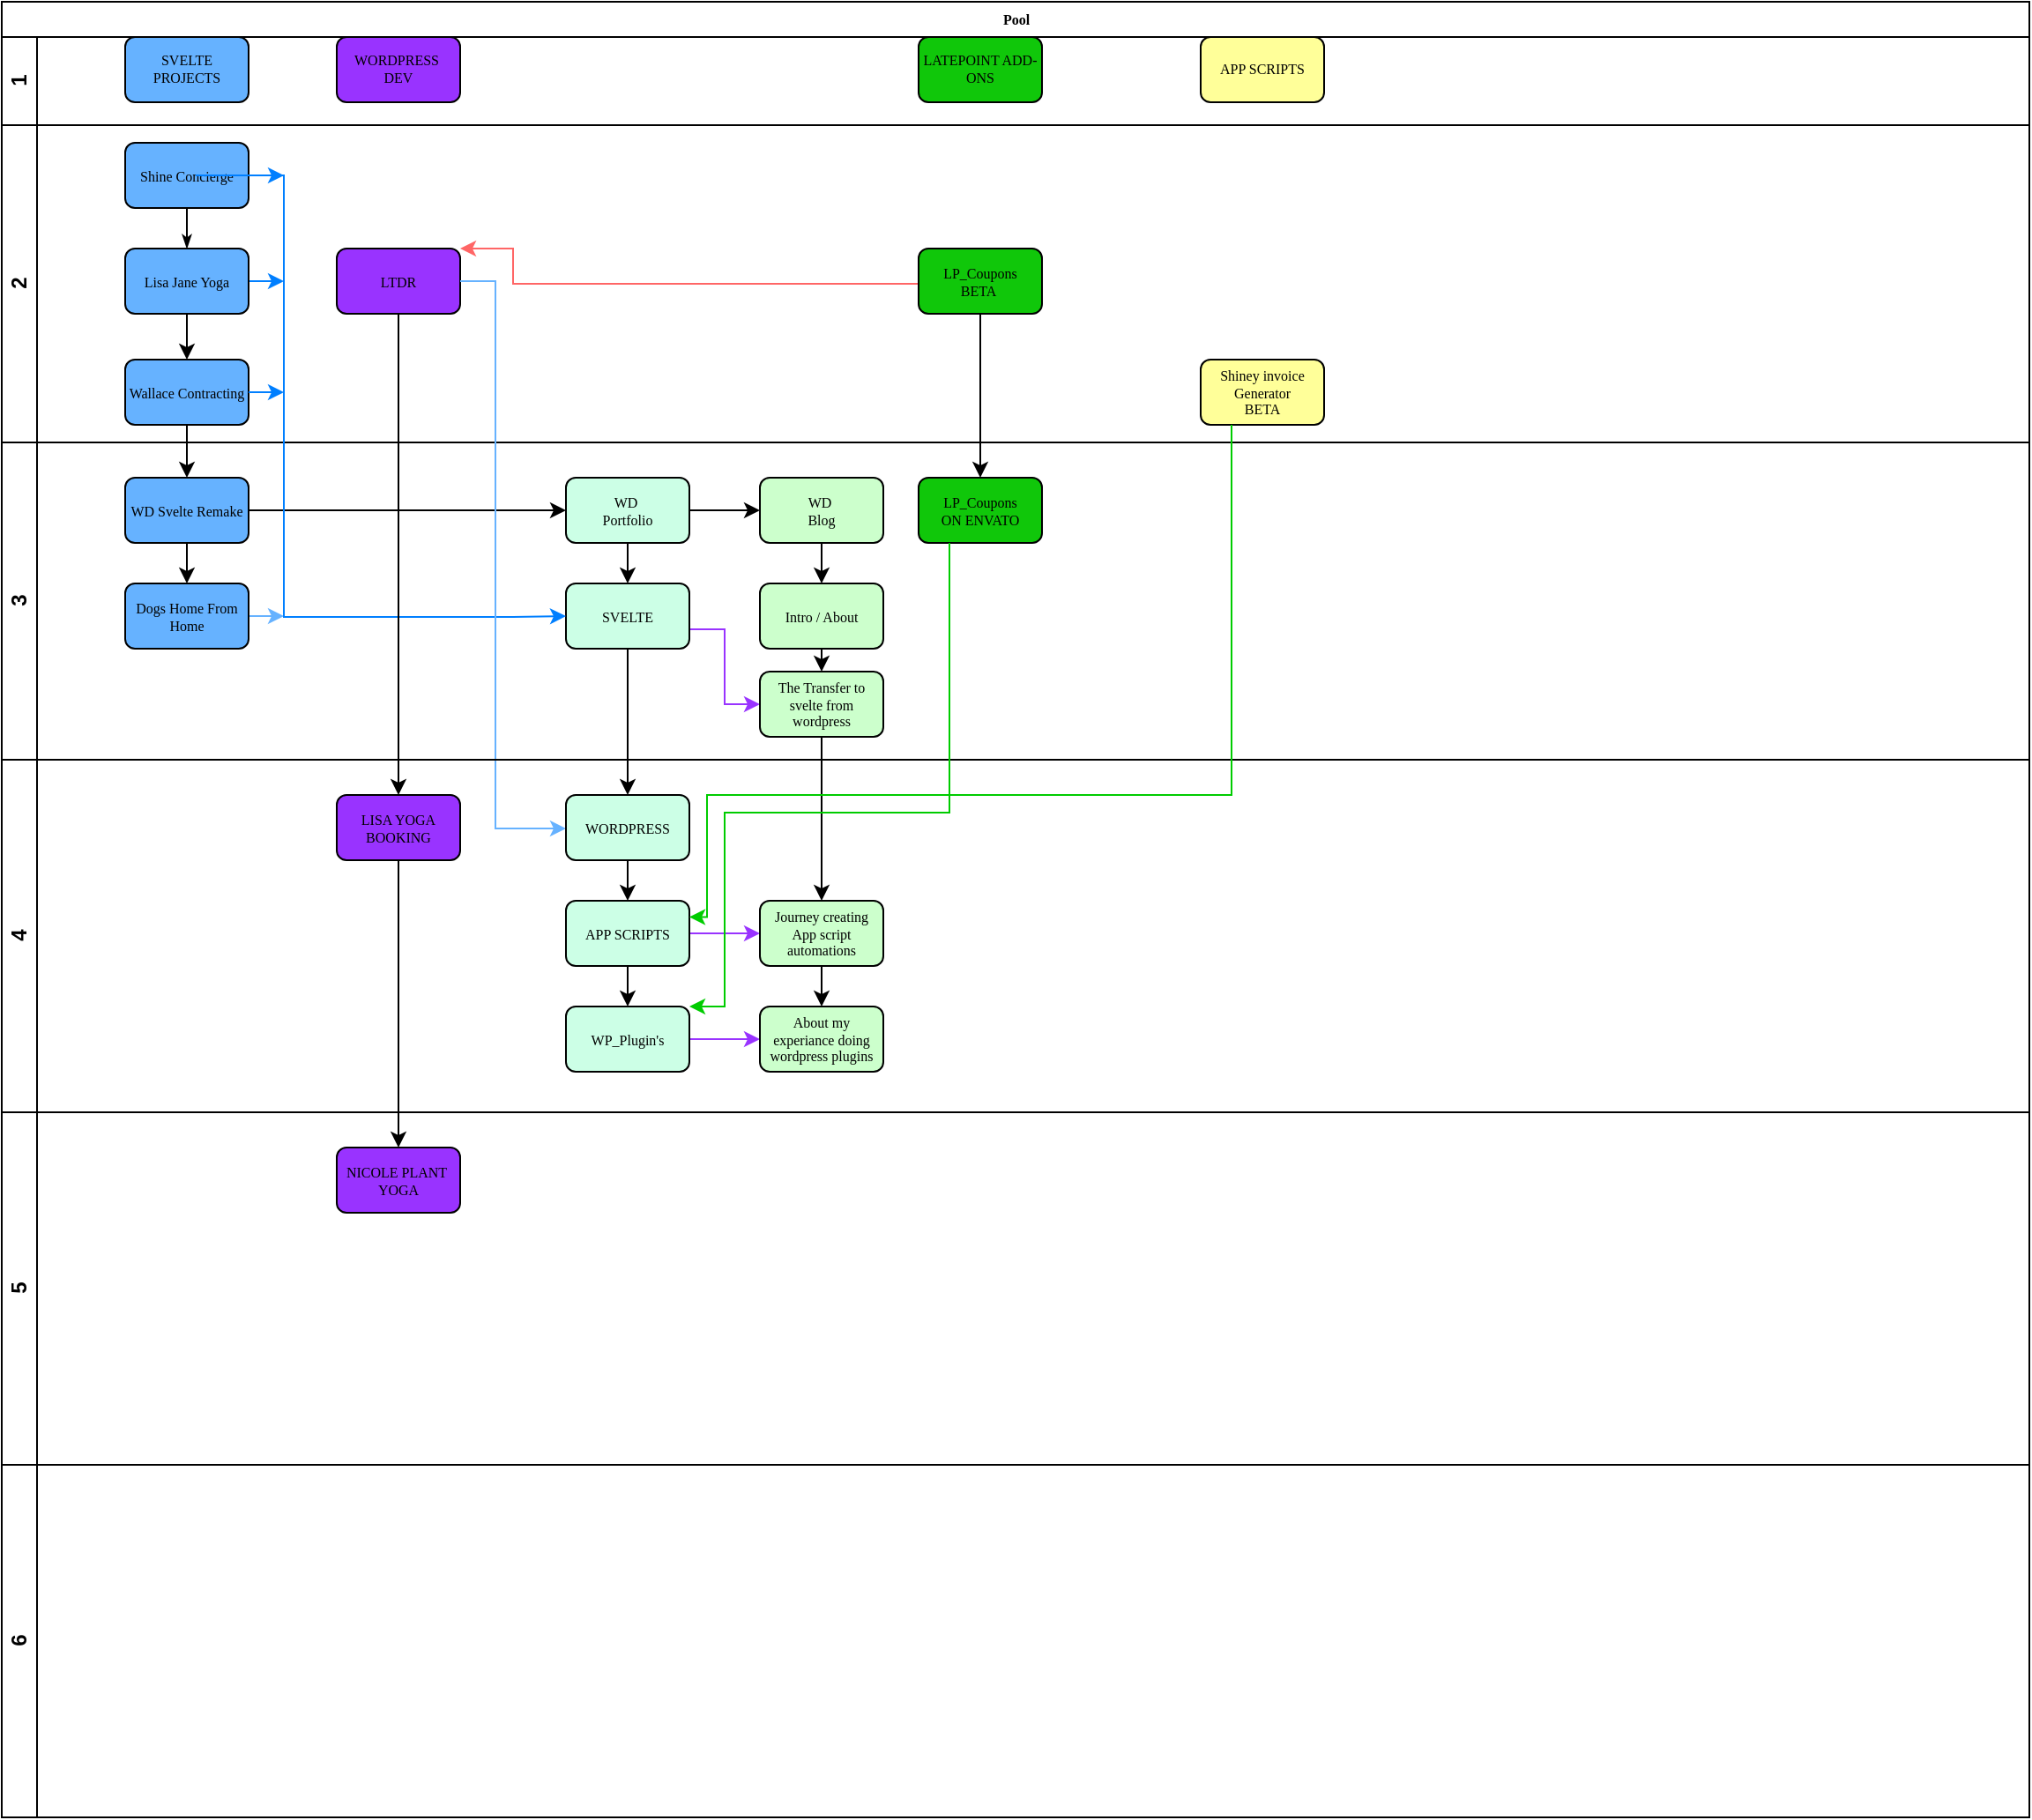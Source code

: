 <mxfile version="24.7.8">
  <diagram name="Page-1" id="c7488fd3-1785-93aa-aadb-54a6760d102a">
    <mxGraphModel dx="956" dy="551" grid="1" gridSize="10" guides="1" tooltips="1" connect="1" arrows="1" fold="1" page="1" pageScale="1" pageWidth="1100" pageHeight="850" background="none" math="0" shadow="0">
      <root>
        <mxCell id="0" />
        <mxCell id="1" parent="0" />
        <mxCell id="2b4e8129b02d487f-1" value="Pool" style="swimlane;html=1;childLayout=stackLayout;horizontal=1;startSize=20;horizontalStack=0;rounded=0;shadow=0;labelBackgroundColor=none;strokeWidth=1;fontFamily=Verdana;fontSize=8;align=center;" parent="1" vertex="1">
          <mxGeometry x="140" y="110" width="1150" height="1030" as="geometry">
            <mxRectangle x="170" y="80" width="60" height="20" as="alternateBounds" />
          </mxGeometry>
        </mxCell>
        <mxCell id="2b4e8129b02d487f-2" value="1" style="swimlane;html=1;startSize=20;horizontal=0;" parent="2b4e8129b02d487f-1" vertex="1">
          <mxGeometry y="20" width="1150" height="50" as="geometry">
            <mxRectangle y="20" width="880" height="30" as="alternateBounds" />
          </mxGeometry>
        </mxCell>
        <mxCell id="45J83I2L-TXOmdsXCZDt-8" value="SVELTE PROJECTS" style="rounded=1;whiteSpace=wrap;html=1;shadow=0;labelBackgroundColor=none;strokeWidth=1;fontFamily=Verdana;fontSize=8;align=center;fillColor=#66B2FF;" vertex="1" parent="2b4e8129b02d487f-2">
          <mxGeometry x="70" y="-2.842e-14" width="70" height="37" as="geometry" />
        </mxCell>
        <mxCell id="45J83I2L-TXOmdsXCZDt-49" value="WORDPRESS&amp;nbsp;&lt;br&gt;DEV" style="rounded=1;whiteSpace=wrap;html=1;shadow=0;labelBackgroundColor=none;strokeWidth=1;fontFamily=Verdana;fontSize=8;align=center;fillColor=#9933FF;" vertex="1" parent="2b4e8129b02d487f-2">
          <mxGeometry x="190" y="-5.684e-14" width="70" height="37" as="geometry" />
        </mxCell>
        <mxCell id="45J83I2L-TXOmdsXCZDt-10" value="LATEPOINT ADD-ONS" style="rounded=1;whiteSpace=wrap;html=1;shadow=0;labelBackgroundColor=none;strokeWidth=1;fontFamily=Verdana;fontSize=8;align=center;fillColor=#10C70A;" vertex="1" parent="2b4e8129b02d487f-2">
          <mxGeometry x="520" y="-2.842e-14" width="70" height="37" as="geometry" />
        </mxCell>
        <mxCell id="45J83I2L-TXOmdsXCZDt-12" value="APP SCRIPTS" style="rounded=1;whiteSpace=wrap;html=1;shadow=0;labelBackgroundColor=none;strokeWidth=1;fontFamily=Verdana;fontSize=8;align=center;fillColor=#FFFF99;" vertex="1" parent="2b4e8129b02d487f-2">
          <mxGeometry x="680" y="-2.842e-14" width="70" height="37" as="geometry" />
        </mxCell>
        <mxCell id="2b4e8129b02d487f-3" value="2" style="swimlane;html=1;startSize=20;horizontal=0;" parent="2b4e8129b02d487f-1" vertex="1">
          <mxGeometry y="70" width="1150" height="180" as="geometry">
            <mxRectangle y="70" width="880" height="30" as="alternateBounds" />
          </mxGeometry>
        </mxCell>
        <mxCell id="45J83I2L-TXOmdsXCZDt-47" style="edgeStyle=orthogonalEdgeStyle;rounded=0;orthogonalLoop=1;jettySize=auto;html=1;exitX=1;exitY=0.5;exitDx=0;exitDy=0;strokeColor=#007FFF;" edge="1" parent="2b4e8129b02d487f-3" source="2b4e8129b02d487f-6">
          <mxGeometry relative="1" as="geometry">
            <mxPoint x="160" y="28.6" as="targetPoint" />
          </mxGeometry>
        </mxCell>
        <mxCell id="2b4e8129b02d487f-6" value="Shine Concierge" style="rounded=1;whiteSpace=wrap;html=1;shadow=0;labelBackgroundColor=none;strokeWidth=1;fontFamily=Verdana;fontSize=8;align=center;fillColor=#66B2FF;" parent="2b4e8129b02d487f-3" vertex="1">
          <mxGeometry x="70" y="10.0" width="70" height="37" as="geometry" />
        </mxCell>
        <mxCell id="45J83I2L-TXOmdsXCZDt-42" style="edgeStyle=orthogonalEdgeStyle;rounded=0;orthogonalLoop=1;jettySize=auto;html=1;exitX=1;exitY=0.5;exitDx=0;exitDy=0;strokeColor=#007FFF;" edge="1" parent="2b4e8129b02d487f-3" source="2b4e8129b02d487f-12">
          <mxGeometry relative="1" as="geometry">
            <mxPoint x="160" y="88.6" as="targetPoint" />
          </mxGeometry>
        </mxCell>
        <mxCell id="2b4e8129b02d487f-12" value="Lisa Jane Yoga" style="rounded=1;whiteSpace=wrap;html=1;shadow=0;labelBackgroundColor=none;strokeWidth=1;fontFamily=Verdana;fontSize=8;align=center;fillColor=#66B2FF;" parent="2b4e8129b02d487f-3" vertex="1">
          <mxGeometry x="70" y="70.0" width="70" height="37" as="geometry" />
        </mxCell>
        <mxCell id="2b4e8129b02d487f-24" style="edgeStyle=orthogonalEdgeStyle;rounded=0;html=1;labelBackgroundColor=none;startArrow=none;startFill=0;startSize=5;endArrow=classicThin;endFill=1;endSize=5;jettySize=auto;orthogonalLoop=1;strokeWidth=1;fontFamily=Verdana;fontSize=8" parent="2b4e8129b02d487f-3" source="2b4e8129b02d487f-6" target="2b4e8129b02d487f-12" edge="1">
          <mxGeometry relative="1" as="geometry" />
        </mxCell>
        <mxCell id="45J83I2L-TXOmdsXCZDt-56" style="edgeStyle=orthogonalEdgeStyle;rounded=0;orthogonalLoop=1;jettySize=auto;html=1;exitX=0;exitY=0.5;exitDx=0;exitDy=0;strokeColor=#FF6666;entryX=1;entryY=0;entryDx=0;entryDy=0;" edge="1" parent="2b4e8129b02d487f-3" source="45J83I2L-TXOmdsXCZDt-9" target="45J83I2L-TXOmdsXCZDt-48">
          <mxGeometry relative="1" as="geometry">
            <mxPoint x="290" y="70" as="targetPoint" />
            <Array as="points">
              <mxPoint x="520" y="90" />
              <mxPoint x="290" y="90" />
              <mxPoint x="290" y="70" />
            </Array>
          </mxGeometry>
        </mxCell>
        <mxCell id="45J83I2L-TXOmdsXCZDt-9" value="LP_Coupons&lt;br&gt;BETA&amp;nbsp;" style="rounded=1;whiteSpace=wrap;html=1;shadow=0;labelBackgroundColor=none;strokeWidth=1;fontFamily=Verdana;fontSize=8;align=center;fillColor=#10C70A;" vertex="1" parent="2b4e8129b02d487f-3">
          <mxGeometry x="520" y="70.0" width="70" height="37" as="geometry" />
        </mxCell>
        <mxCell id="45J83I2L-TXOmdsXCZDt-11" value="Shiney invoice Generator&lt;br&gt;BETA" style="rounded=1;whiteSpace=wrap;html=1;shadow=0;labelBackgroundColor=none;strokeWidth=1;fontFamily=Verdana;fontSize=8;align=center;fillColor=#FFFF99;" vertex="1" parent="2b4e8129b02d487f-3">
          <mxGeometry x="680" y="133" width="70" height="37" as="geometry" />
        </mxCell>
        <mxCell id="45J83I2L-TXOmdsXCZDt-13" value="Wallace Contracting" style="rounded=1;whiteSpace=wrap;html=1;shadow=0;labelBackgroundColor=none;strokeWidth=1;fontFamily=Verdana;fontSize=8;align=center;fillColor=#66B2FF;" vertex="1" parent="2b4e8129b02d487f-3">
          <mxGeometry x="70" y="133.0" width="70" height="37" as="geometry" />
        </mxCell>
        <mxCell id="45J83I2L-TXOmdsXCZDt-14" value="" style="endArrow=classic;html=1;rounded=0;exitX=0.5;exitY=1;exitDx=0;exitDy=0;entryX=0.5;entryY=0;entryDx=0;entryDy=0;" edge="1" parent="2b4e8129b02d487f-3" source="2b4e8129b02d487f-12" target="45J83I2L-TXOmdsXCZDt-13">
          <mxGeometry width="50" height="50" relative="1" as="geometry">
            <mxPoint x="350" y="210" as="sourcePoint" />
            <mxPoint x="400" y="160" as="targetPoint" />
          </mxGeometry>
        </mxCell>
        <mxCell id="45J83I2L-TXOmdsXCZDt-48" value="LTDR" style="rounded=1;whiteSpace=wrap;html=1;shadow=0;labelBackgroundColor=none;strokeWidth=1;fontFamily=Verdana;fontSize=8;align=center;fillColor=#9933FF;" vertex="1" parent="2b4e8129b02d487f-3">
          <mxGeometry x="190" y="70" width="70" height="37" as="geometry" />
        </mxCell>
        <mxCell id="45J83I2L-TXOmdsXCZDt-28" value="" style="edgeStyle=orthogonalEdgeStyle;rounded=0;orthogonalLoop=1;jettySize=auto;html=1;" edge="1" parent="2b4e8129b02d487f-1" source="45J83I2L-TXOmdsXCZDt-9" target="45J83I2L-TXOmdsXCZDt-27">
          <mxGeometry relative="1" as="geometry" />
        </mxCell>
        <mxCell id="45J83I2L-TXOmdsXCZDt-19" value="" style="edgeStyle=orthogonalEdgeStyle;rounded=0;orthogonalLoop=1;jettySize=auto;html=1;entryX=0.5;entryY=0;entryDx=0;entryDy=0;" edge="1" parent="2b4e8129b02d487f-1" source="45J83I2L-TXOmdsXCZDt-13" target="45J83I2L-TXOmdsXCZDt-20">
          <mxGeometry relative="1" as="geometry">
            <mxPoint x="180" y="323" as="targetPoint" />
          </mxGeometry>
        </mxCell>
        <mxCell id="2b4e8129b02d487f-4" value="3" style="swimlane;html=1;startSize=20;horizontal=0;" parent="2b4e8129b02d487f-1" vertex="1">
          <mxGeometry y="250" width="1150" height="180" as="geometry" />
        </mxCell>
        <mxCell id="45J83I2L-TXOmdsXCZDt-43" style="edgeStyle=orthogonalEdgeStyle;rounded=0;orthogonalLoop=1;jettySize=auto;html=1;exitX=1;exitY=0.5;exitDx=0;exitDy=0;strokeColor=#007FFF;" edge="1" parent="2b4e8129b02d487f-4" source="45J83I2L-TXOmdsXCZDt-13">
          <mxGeometry relative="1" as="geometry">
            <mxPoint x="160" y="-28" as="targetPoint" />
          </mxGeometry>
        </mxCell>
        <mxCell id="45J83I2L-TXOmdsXCZDt-24" value="" style="edgeStyle=orthogonalEdgeStyle;rounded=0;orthogonalLoop=1;jettySize=auto;html=1;" edge="1" parent="2b4e8129b02d487f-4" source="45J83I2L-TXOmdsXCZDt-20" target="45J83I2L-TXOmdsXCZDt-23">
          <mxGeometry relative="1" as="geometry" />
        </mxCell>
        <mxCell id="45J83I2L-TXOmdsXCZDt-39" value="" style="edgeStyle=orthogonalEdgeStyle;rounded=0;orthogonalLoop=1;jettySize=auto;html=1;" edge="1" parent="2b4e8129b02d487f-4" source="45J83I2L-TXOmdsXCZDt-20" target="45J83I2L-TXOmdsXCZDt-38">
          <mxGeometry relative="1" as="geometry" />
        </mxCell>
        <mxCell id="45J83I2L-TXOmdsXCZDt-20" value="WD Svelte Remake" style="rounded=1;whiteSpace=wrap;html=1;shadow=0;labelBackgroundColor=none;strokeWidth=1;fontFamily=Verdana;fontSize=8;align=center;fillColor=#66B2FF;" vertex="1" parent="2b4e8129b02d487f-4">
          <mxGeometry x="70" y="20.0" width="70" height="37" as="geometry" />
        </mxCell>
        <mxCell id="45J83I2L-TXOmdsXCZDt-85" style="edgeStyle=orthogonalEdgeStyle;rounded=0;orthogonalLoop=1;jettySize=auto;html=1;exitX=1;exitY=0.5;exitDx=0;exitDy=0;strokeColor=#66B2FF;" edge="1" parent="2b4e8129b02d487f-4" source="45J83I2L-TXOmdsXCZDt-38">
          <mxGeometry relative="1" as="geometry">
            <mxPoint x="160" y="98.333" as="targetPoint" />
          </mxGeometry>
        </mxCell>
        <mxCell id="45J83I2L-TXOmdsXCZDt-38" value="Dogs Home From Home" style="rounded=1;whiteSpace=wrap;html=1;shadow=0;labelBackgroundColor=none;strokeWidth=1;fontFamily=Verdana;fontSize=8;align=center;fillColor=#66B2FF;" vertex="1" parent="2b4e8129b02d487f-4">
          <mxGeometry x="70" y="80" width="70" height="37" as="geometry" />
        </mxCell>
        <mxCell id="45J83I2L-TXOmdsXCZDt-26" value="" style="edgeStyle=orthogonalEdgeStyle;rounded=0;orthogonalLoop=1;jettySize=auto;html=1;" edge="1" parent="2b4e8129b02d487f-4" source="45J83I2L-TXOmdsXCZDt-23" target="45J83I2L-TXOmdsXCZDt-25">
          <mxGeometry relative="1" as="geometry" />
        </mxCell>
        <mxCell id="45J83I2L-TXOmdsXCZDt-30" value="" style="edgeStyle=orthogonalEdgeStyle;rounded=0;orthogonalLoop=1;jettySize=auto;html=1;" edge="1" parent="2b4e8129b02d487f-4" source="45J83I2L-TXOmdsXCZDt-23" target="45J83I2L-TXOmdsXCZDt-29">
          <mxGeometry relative="1" as="geometry" />
        </mxCell>
        <mxCell id="45J83I2L-TXOmdsXCZDt-23" value="WD&amp;nbsp;&lt;br&gt;Portfolio" style="rounded=1;whiteSpace=wrap;html=1;shadow=0;labelBackgroundColor=none;strokeWidth=1;fontFamily=Verdana;fontSize=8;align=center;fillColor=#CCFFE6;" vertex="1" parent="2b4e8129b02d487f-4">
          <mxGeometry x="320" y="20.0" width="70" height="37" as="geometry" />
        </mxCell>
        <mxCell id="45J83I2L-TXOmdsXCZDt-32" value="" style="edgeStyle=orthogonalEdgeStyle;rounded=0;orthogonalLoop=1;jettySize=auto;html=1;" edge="1" parent="2b4e8129b02d487f-4" source="45J83I2L-TXOmdsXCZDt-25" target="45J83I2L-TXOmdsXCZDt-31">
          <mxGeometry relative="1" as="geometry" />
        </mxCell>
        <mxCell id="45J83I2L-TXOmdsXCZDt-25" value="WD&amp;nbsp;&lt;br&gt;Blog" style="rounded=1;whiteSpace=wrap;html=1;shadow=0;labelBackgroundColor=none;strokeWidth=1;fontFamily=Verdana;fontSize=8;align=center;fillColor=#CCFFCC;" vertex="1" parent="2b4e8129b02d487f-4">
          <mxGeometry x="430" y="20.0" width="70" height="37" as="geometry" />
        </mxCell>
        <mxCell id="45J83I2L-TXOmdsXCZDt-37" style="edgeStyle=orthogonalEdgeStyle;rounded=0;orthogonalLoop=1;jettySize=auto;html=1;exitX=1;exitY=0.5;exitDx=0;exitDy=0;entryX=0;entryY=0.5;entryDx=0;entryDy=0;strokeColor=#9933FF;" edge="1" parent="2b4e8129b02d487f-4" source="45J83I2L-TXOmdsXCZDt-29" target="45J83I2L-TXOmdsXCZDt-35">
          <mxGeometry relative="1" as="geometry">
            <mxPoint x="430" y="168.5" as="targetPoint" />
            <Array as="points">
              <mxPoint x="410" y="106" />
              <mxPoint x="410" y="149" />
            </Array>
          </mxGeometry>
        </mxCell>
        <mxCell id="45J83I2L-TXOmdsXCZDt-29" value="SVELTE" style="rounded=1;whiteSpace=wrap;html=1;shadow=0;labelBackgroundColor=none;strokeWidth=1;fontFamily=Verdana;fontSize=8;align=center;fillColor=#CCFFE6;" vertex="1" parent="2b4e8129b02d487f-4">
          <mxGeometry x="320" y="80" width="70" height="37" as="geometry" />
        </mxCell>
        <mxCell id="45J83I2L-TXOmdsXCZDt-84" style="edgeStyle=orthogonalEdgeStyle;rounded=0;orthogonalLoop=1;jettySize=auto;html=1;exitX=0.5;exitY=1;exitDx=0;exitDy=0;entryX=0.5;entryY=0;entryDx=0;entryDy=0;" edge="1" parent="2b4e8129b02d487f-4" source="45J83I2L-TXOmdsXCZDt-31" target="45J83I2L-TXOmdsXCZDt-35">
          <mxGeometry relative="1" as="geometry" />
        </mxCell>
        <mxCell id="45J83I2L-TXOmdsXCZDt-31" value="Intro / About" style="rounded=1;whiteSpace=wrap;html=1;shadow=0;labelBackgroundColor=none;strokeWidth=1;fontFamily=Verdana;fontSize=8;align=center;fillColor=#CCFFCC;" vertex="1" parent="2b4e8129b02d487f-4">
          <mxGeometry x="430" y="80" width="70" height="37" as="geometry" />
        </mxCell>
        <mxCell id="45J83I2L-TXOmdsXCZDt-27" value="LP_Coupons&lt;br&gt;ON ENVATO" style="rounded=1;whiteSpace=wrap;html=1;shadow=0;labelBackgroundColor=none;strokeWidth=1;fontFamily=Verdana;fontSize=8;align=center;fillColor=#10C70A;" vertex="1" parent="2b4e8129b02d487f-4">
          <mxGeometry x="520" y="20" width="70" height="37" as="geometry" />
        </mxCell>
        <mxCell id="45J83I2L-TXOmdsXCZDt-35" value="The Transfer to svelte from wordpress" style="rounded=1;whiteSpace=wrap;html=1;shadow=0;labelBackgroundColor=none;strokeWidth=1;fontFamily=Verdana;fontSize=8;align=center;fillColor=#CCFFCC;" vertex="1" parent="2b4e8129b02d487f-4">
          <mxGeometry x="430" y="130" width="70" height="37" as="geometry" />
        </mxCell>
        <mxCell id="45J83I2L-TXOmdsXCZDt-41" style="edgeStyle=orthogonalEdgeStyle;rounded=0;orthogonalLoop=1;jettySize=auto;html=1;exitX=1;exitY=0.5;exitDx=0;exitDy=0;entryX=0;entryY=0.5;entryDx=0;entryDy=0;strokeColor=#007FFF;" edge="1" parent="2b4e8129b02d487f-4" target="45J83I2L-TXOmdsXCZDt-29">
          <mxGeometry relative="1" as="geometry">
            <mxPoint x="290" y="98.5" as="targetPoint" />
            <mxPoint x="110" y="-151.5" as="sourcePoint" />
            <Array as="points">
              <mxPoint x="160" y="-151" />
              <mxPoint x="160" y="99" />
              <mxPoint x="290" y="99" />
            </Array>
          </mxGeometry>
        </mxCell>
        <mxCell id="45J83I2L-TXOmdsXCZDt-50" style="edgeStyle=orthogonalEdgeStyle;rounded=0;orthogonalLoop=1;jettySize=auto;html=1;exitX=1;exitY=0.5;exitDx=0;exitDy=0;entryX=0;entryY=0.5;entryDx=0;entryDy=0;strokeColor=#66B2FF;" edge="1" parent="2b4e8129b02d487f-1" source="45J83I2L-TXOmdsXCZDt-48" target="45J83I2L-TXOmdsXCZDt-33">
          <mxGeometry relative="1" as="geometry">
            <Array as="points">
              <mxPoint x="280" y="159" />
              <mxPoint x="280" y="469" />
              <mxPoint x="320" y="469" />
            </Array>
          </mxGeometry>
        </mxCell>
        <mxCell id="45J83I2L-TXOmdsXCZDt-58" value="4" style="swimlane;html=1;startSize=20;horizontal=0;" vertex="1" parent="2b4e8129b02d487f-1">
          <mxGeometry y="430" width="1150" height="200" as="geometry" />
        </mxCell>
        <mxCell id="45J83I2L-TXOmdsXCZDt-59" style="edgeStyle=orthogonalEdgeStyle;rounded=0;orthogonalLoop=1;jettySize=auto;html=1;exitX=1;exitY=0.5;exitDx=0;exitDy=0;strokeColor=#007FFF;" edge="1" parent="45J83I2L-TXOmdsXCZDt-58">
          <mxGeometry relative="1" as="geometry">
            <mxPoint x="160" y="-28" as="targetPoint" />
          </mxGeometry>
        </mxCell>
        <mxCell id="45J83I2L-TXOmdsXCZDt-53" value="" style="edgeStyle=orthogonalEdgeStyle;rounded=0;orthogonalLoop=1;jettySize=auto;html=1;" edge="1" parent="45J83I2L-TXOmdsXCZDt-58" source="45J83I2L-TXOmdsXCZDt-33" target="45J83I2L-TXOmdsXCZDt-52">
          <mxGeometry relative="1" as="geometry" />
        </mxCell>
        <mxCell id="45J83I2L-TXOmdsXCZDt-33" value="WORDPRESS" style="rounded=1;whiteSpace=wrap;html=1;shadow=0;labelBackgroundColor=none;strokeWidth=1;fontFamily=Verdana;fontSize=8;align=center;fillColor=#CCFFE6;" vertex="1" parent="45J83I2L-TXOmdsXCZDt-58">
          <mxGeometry x="320" y="20" width="70" height="37" as="geometry" />
        </mxCell>
        <mxCell id="45J83I2L-TXOmdsXCZDt-55" value="" style="edgeStyle=orthogonalEdgeStyle;rounded=0;orthogonalLoop=1;jettySize=auto;html=1;" edge="1" parent="45J83I2L-TXOmdsXCZDt-58" source="45J83I2L-TXOmdsXCZDt-52" target="45J83I2L-TXOmdsXCZDt-54">
          <mxGeometry relative="1" as="geometry" />
        </mxCell>
        <mxCell id="45J83I2L-TXOmdsXCZDt-91" style="edgeStyle=orthogonalEdgeStyle;rounded=0;orthogonalLoop=1;jettySize=auto;html=1;exitX=1;exitY=0.5;exitDx=0;exitDy=0;entryX=0;entryY=0.5;entryDx=0;entryDy=0;strokeColor=#9933FF;" edge="1" parent="45J83I2L-TXOmdsXCZDt-58" source="45J83I2L-TXOmdsXCZDt-52" target="45J83I2L-TXOmdsXCZDt-86">
          <mxGeometry relative="1" as="geometry" />
        </mxCell>
        <mxCell id="45J83I2L-TXOmdsXCZDt-52" value="APP SCRIPTS" style="rounded=1;whiteSpace=wrap;html=1;shadow=0;labelBackgroundColor=none;strokeWidth=1;fontFamily=Verdana;fontSize=8;align=center;fillColor=#CCFFE6;" vertex="1" parent="45J83I2L-TXOmdsXCZDt-58">
          <mxGeometry x="320" y="80" width="70" height="37" as="geometry" />
        </mxCell>
        <mxCell id="45J83I2L-TXOmdsXCZDt-90" style="edgeStyle=orthogonalEdgeStyle;rounded=0;orthogonalLoop=1;jettySize=auto;html=1;exitX=1;exitY=0.5;exitDx=0;exitDy=0;entryX=0;entryY=0.5;entryDx=0;entryDy=0;strokeColor=#9933FF;" edge="1" parent="45J83I2L-TXOmdsXCZDt-58" source="45J83I2L-TXOmdsXCZDt-54" target="45J83I2L-TXOmdsXCZDt-88">
          <mxGeometry relative="1" as="geometry" />
        </mxCell>
        <mxCell id="45J83I2L-TXOmdsXCZDt-54" value="WP_Plugin&#39;s" style="rounded=1;whiteSpace=wrap;html=1;shadow=0;labelBackgroundColor=none;strokeWidth=1;fontFamily=Verdana;fontSize=8;align=center;fillColor=#CCFFE6;" vertex="1" parent="45J83I2L-TXOmdsXCZDt-58">
          <mxGeometry x="320" y="140" width="70" height="37" as="geometry" />
        </mxCell>
        <mxCell id="45J83I2L-TXOmdsXCZDt-57" value="LISA YOGA BOOKING" style="rounded=1;whiteSpace=wrap;html=1;shadow=0;labelBackgroundColor=none;strokeWidth=1;fontFamily=Verdana;fontSize=8;align=center;fillColor=#9933FF;" vertex="1" parent="45J83I2L-TXOmdsXCZDt-58">
          <mxGeometry x="190" y="20" width="70" height="37" as="geometry" />
        </mxCell>
        <mxCell id="45J83I2L-TXOmdsXCZDt-89" value="" style="edgeStyle=orthogonalEdgeStyle;rounded=0;orthogonalLoop=1;jettySize=auto;html=1;" edge="1" parent="45J83I2L-TXOmdsXCZDt-58" source="45J83I2L-TXOmdsXCZDt-86" target="45J83I2L-TXOmdsXCZDt-88">
          <mxGeometry relative="1" as="geometry" />
        </mxCell>
        <mxCell id="45J83I2L-TXOmdsXCZDt-86" value="Journey creating App script automations" style="rounded=1;whiteSpace=wrap;html=1;shadow=0;labelBackgroundColor=none;strokeWidth=1;fontFamily=Verdana;fontSize=8;align=center;fillColor=#CCFFCC;" vertex="1" parent="45J83I2L-TXOmdsXCZDt-58">
          <mxGeometry x="430" y="80" width="70" height="37" as="geometry" />
        </mxCell>
        <mxCell id="45J83I2L-TXOmdsXCZDt-88" value="About my experiance doing wordpress plugins" style="rounded=1;whiteSpace=wrap;html=1;shadow=0;labelBackgroundColor=none;strokeWidth=1;fontFamily=Verdana;fontSize=8;align=center;fillColor=#CCFFCC;" vertex="1" parent="45J83I2L-TXOmdsXCZDt-58">
          <mxGeometry x="430" y="140" width="70" height="37" as="geometry" />
        </mxCell>
        <mxCell id="45J83I2L-TXOmdsXCZDt-34" value="" style="edgeStyle=orthogonalEdgeStyle;rounded=0;orthogonalLoop=1;jettySize=auto;html=1;entryX=0.5;entryY=0;entryDx=0;entryDy=0;" edge="1" parent="2b4e8129b02d487f-1" source="45J83I2L-TXOmdsXCZDt-29" target="45J83I2L-TXOmdsXCZDt-33">
          <mxGeometry relative="1" as="geometry">
            <mxPoint x="355" y="400" as="targetPoint" />
          </mxGeometry>
        </mxCell>
        <mxCell id="45J83I2L-TXOmdsXCZDt-87" value="" style="edgeStyle=orthogonalEdgeStyle;rounded=0;orthogonalLoop=1;jettySize=auto;html=1;" edge="1" parent="2b4e8129b02d487f-1" source="45J83I2L-TXOmdsXCZDt-35" target="45J83I2L-TXOmdsXCZDt-86">
          <mxGeometry relative="1" as="geometry" />
        </mxCell>
        <mxCell id="45J83I2L-TXOmdsXCZDt-92" style="edgeStyle=orthogonalEdgeStyle;rounded=0;orthogonalLoop=1;jettySize=auto;html=1;exitX=0.25;exitY=1;exitDx=0;exitDy=0;entryX=1;entryY=0;entryDx=0;entryDy=0;strokeColor=#00CC00;" edge="1" parent="2b4e8129b02d487f-1" source="45J83I2L-TXOmdsXCZDt-27" target="45J83I2L-TXOmdsXCZDt-54">
          <mxGeometry relative="1" as="geometry">
            <Array as="points">
              <mxPoint x="538" y="460" />
              <mxPoint x="410" y="460" />
              <mxPoint x="410" y="570" />
            </Array>
          </mxGeometry>
        </mxCell>
        <mxCell id="45J83I2L-TXOmdsXCZDt-93" style="edgeStyle=orthogonalEdgeStyle;rounded=0;orthogonalLoop=1;jettySize=auto;html=1;exitX=0.25;exitY=1;exitDx=0;exitDy=0;entryX=1;entryY=0.25;entryDx=0;entryDy=0;strokeColor=#00CC00;" edge="1" parent="2b4e8129b02d487f-1" source="45J83I2L-TXOmdsXCZDt-11" target="45J83I2L-TXOmdsXCZDt-52">
          <mxGeometry relative="1" as="geometry">
            <Array as="points">
              <mxPoint x="698" y="450" />
              <mxPoint x="400" y="450" />
              <mxPoint x="400" y="519" />
            </Array>
          </mxGeometry>
        </mxCell>
        <mxCell id="45J83I2L-TXOmdsXCZDt-94" style="edgeStyle=orthogonalEdgeStyle;rounded=0;orthogonalLoop=1;jettySize=auto;html=1;exitX=0.5;exitY=1;exitDx=0;exitDy=0;entryX=0.5;entryY=0;entryDx=0;entryDy=0;" edge="1" parent="2b4e8129b02d487f-1" source="45J83I2L-TXOmdsXCZDt-48" target="45J83I2L-TXOmdsXCZDt-57">
          <mxGeometry relative="1" as="geometry" />
        </mxCell>
        <mxCell id="45J83I2L-TXOmdsXCZDt-97" value="5" style="swimlane;html=1;startSize=20;horizontal=0;" vertex="1" parent="2b4e8129b02d487f-1">
          <mxGeometry y="630" width="1150" height="200" as="geometry" />
        </mxCell>
        <mxCell id="45J83I2L-TXOmdsXCZDt-98" style="edgeStyle=orthogonalEdgeStyle;rounded=0;orthogonalLoop=1;jettySize=auto;html=1;exitX=1;exitY=0.5;exitDx=0;exitDy=0;strokeColor=#007FFF;" edge="1" parent="45J83I2L-TXOmdsXCZDt-97">
          <mxGeometry relative="1" as="geometry">
            <mxPoint x="160" y="-28" as="targetPoint" />
          </mxGeometry>
        </mxCell>
        <mxCell id="45J83I2L-TXOmdsXCZDt-95" value="NICOLE PLANT&amp;nbsp;&lt;br&gt;YOGA" style="rounded=1;whiteSpace=wrap;html=1;shadow=0;labelBackgroundColor=none;strokeWidth=1;fontFamily=Verdana;fontSize=8;align=center;fillColor=#9933FF;" vertex="1" parent="45J83I2L-TXOmdsXCZDt-97">
          <mxGeometry x="190" y="20" width="70" height="37" as="geometry" />
        </mxCell>
        <mxCell id="45J83I2L-TXOmdsXCZDt-112" value="6" style="swimlane;html=1;startSize=20;horizontal=0;" vertex="1" parent="2b4e8129b02d487f-1">
          <mxGeometry y="830" width="1150" height="200" as="geometry" />
        </mxCell>
        <mxCell id="45J83I2L-TXOmdsXCZDt-113" style="edgeStyle=orthogonalEdgeStyle;rounded=0;orthogonalLoop=1;jettySize=auto;html=1;exitX=1;exitY=0.5;exitDx=0;exitDy=0;strokeColor=#007FFF;" edge="1" parent="45J83I2L-TXOmdsXCZDt-112">
          <mxGeometry relative="1" as="geometry">
            <mxPoint x="160" y="-28" as="targetPoint" />
          </mxGeometry>
        </mxCell>
        <mxCell id="45J83I2L-TXOmdsXCZDt-96" value="" style="edgeStyle=orthogonalEdgeStyle;rounded=0;orthogonalLoop=1;jettySize=auto;html=1;" edge="1" parent="2b4e8129b02d487f-1" source="45J83I2L-TXOmdsXCZDt-57" target="45J83I2L-TXOmdsXCZDt-95">
          <mxGeometry relative="1" as="geometry" />
        </mxCell>
      </root>
    </mxGraphModel>
  </diagram>
</mxfile>
